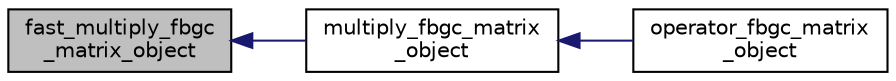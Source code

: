 digraph "fast_multiply_fbgc_matrix_object"
{
  edge [fontname="Helvetica",fontsize="10",labelfontname="Helvetica",labelfontsize="10"];
  node [fontname="Helvetica",fontsize="10",shape=record];
  rankdir="LR";
  Node5 [label="fast_multiply_fbgc\l_matrix_object",height=0.2,width=0.4,color="black", fillcolor="grey75", style="filled", fontcolor="black"];
  Node5 -> Node6 [dir="back",color="midnightblue",fontsize="10",style="solid"];
  Node6 [label="multiply_fbgc_matrix\l_object",height=0.2,width=0.4,color="black", fillcolor="white", style="filled",URL="$matrix__object_8h.html#a03ace62514dbe5863895e476bedf4f52"];
  Node6 -> Node7 [dir="back",color="midnightblue",fontsize="10",style="solid"];
  Node7 [label="operator_fbgc_matrix\l_object",height=0.2,width=0.4,color="black", fillcolor="white", style="filled",URL="$matrix__object_8h.html#acd9358a8cf3ef246db381503466b8c0e"];
}

